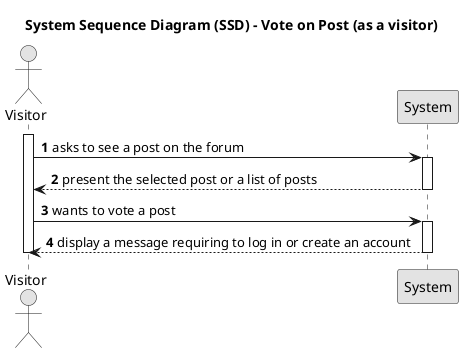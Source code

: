 @startuml US009-SSDa
skinparam monochrome true
skinparam packageStyle rectangle
skinparam shadowing false

title System Sequence Diagram (SSD) - Vote on Post (as a visitor)

autonumber

actor "Visitor" as User


participant "System" as System

activate User

    User -> System : asks to see a post on the forum
    activate System

        System --> User : present the selected post or a list of posts
    deactivate System

    User -> System : wants to vote a post
    activate System

        System --> User : display a message requiring to log in or create an account
    deactivate System

deactivate User


@enduml